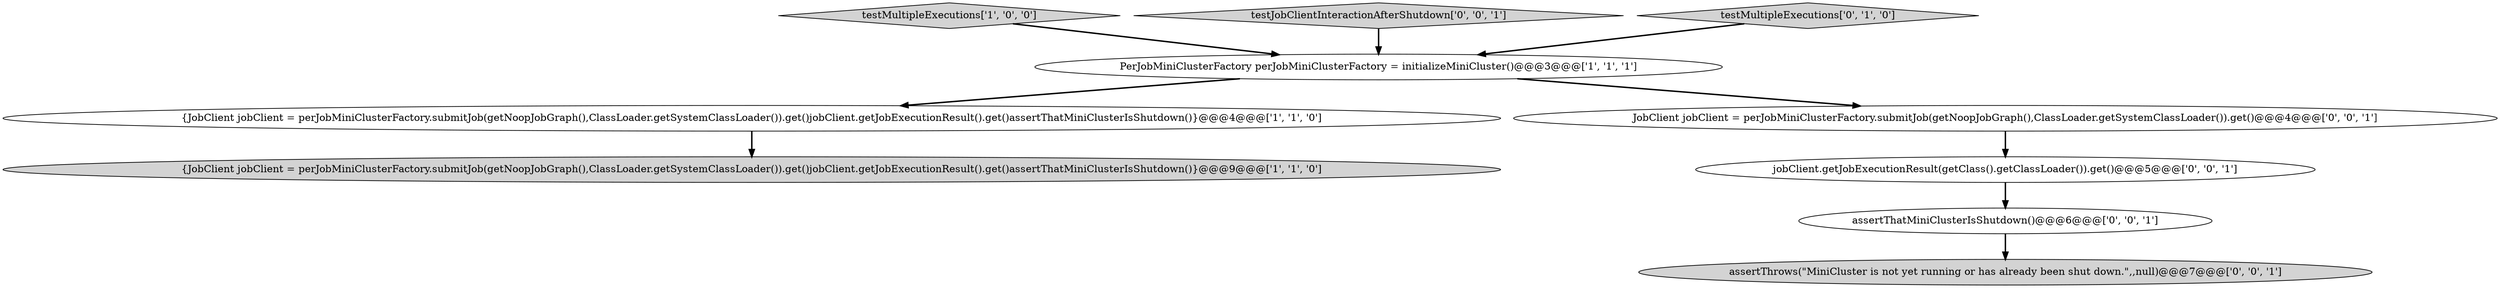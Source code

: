 digraph {
2 [style = filled, label = "testMultipleExecutions['1', '0', '0']", fillcolor = lightgray, shape = diamond image = "AAA0AAABBB1BBB"];
8 [style = filled, label = "assertThrows(\"MiniCluster is not yet running or has already been shut down.\",,null)@@@7@@@['0', '0', '1']", fillcolor = lightgray, shape = ellipse image = "AAA0AAABBB3BBB"];
9 [style = filled, label = "testJobClientInteractionAfterShutdown['0', '0', '1']", fillcolor = lightgray, shape = diamond image = "AAA0AAABBB3BBB"];
1 [style = filled, label = "PerJobMiniClusterFactory perJobMiniClusterFactory = initializeMiniCluster()@@@3@@@['1', '1', '1']", fillcolor = white, shape = ellipse image = "AAA0AAABBB1BBB"];
3 [style = filled, label = "{JobClient jobClient = perJobMiniClusterFactory.submitJob(getNoopJobGraph(),ClassLoader.getSystemClassLoader()).get()jobClient.getJobExecutionResult().get()assertThatMiniClusterIsShutdown()}@@@4@@@['1', '1', '0']", fillcolor = white, shape = ellipse image = "AAA0AAABBB1BBB"];
0 [style = filled, label = "{JobClient jobClient = perJobMiniClusterFactory.submitJob(getNoopJobGraph(),ClassLoader.getSystemClassLoader()).get()jobClient.getJobExecutionResult().get()assertThatMiniClusterIsShutdown()}@@@9@@@['1', '1', '0']", fillcolor = lightgray, shape = ellipse image = "AAA0AAABBB1BBB"];
4 [style = filled, label = "testMultipleExecutions['0', '1', '0']", fillcolor = lightgray, shape = diamond image = "AAA0AAABBB2BBB"];
5 [style = filled, label = "jobClient.getJobExecutionResult(getClass().getClassLoader()).get()@@@5@@@['0', '0', '1']", fillcolor = white, shape = ellipse image = "AAA0AAABBB3BBB"];
6 [style = filled, label = "JobClient jobClient = perJobMiniClusterFactory.submitJob(getNoopJobGraph(),ClassLoader.getSystemClassLoader()).get()@@@4@@@['0', '0', '1']", fillcolor = white, shape = ellipse image = "AAA0AAABBB3BBB"];
7 [style = filled, label = "assertThatMiniClusterIsShutdown()@@@6@@@['0', '0', '1']", fillcolor = white, shape = ellipse image = "AAA0AAABBB3BBB"];
1->3 [style = bold, label=""];
7->8 [style = bold, label=""];
3->0 [style = bold, label=""];
9->1 [style = bold, label=""];
2->1 [style = bold, label=""];
1->6 [style = bold, label=""];
6->5 [style = bold, label=""];
5->7 [style = bold, label=""];
4->1 [style = bold, label=""];
}
